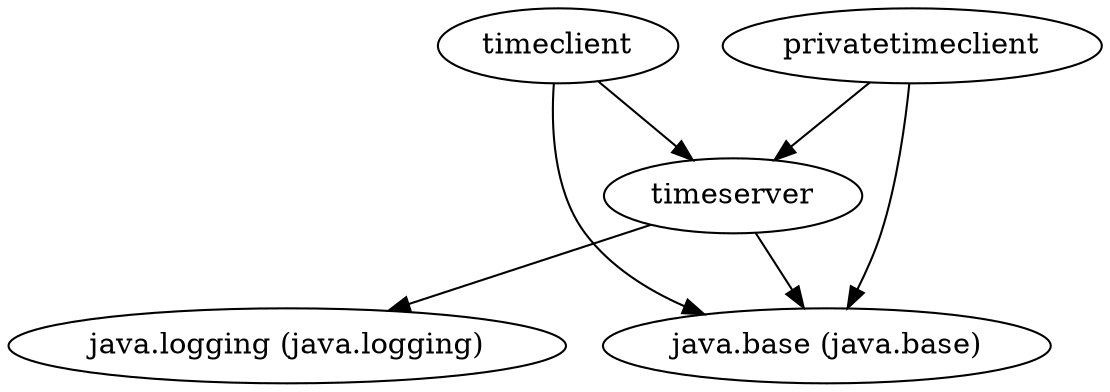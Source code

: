 digraph "summary" {
  "timeserver"                                       -> "java.base (java.base)";
  "timeserver"                                       -> "java.logging (java.logging)";
  "privatetimeclient"                                -> "java.base (java.base)";
  "privatetimeclient"                                -> "timeserver";
  "timeclient"                                       -> "java.base (java.base)";
  "timeclient"                                       -> "timeserver";
}
